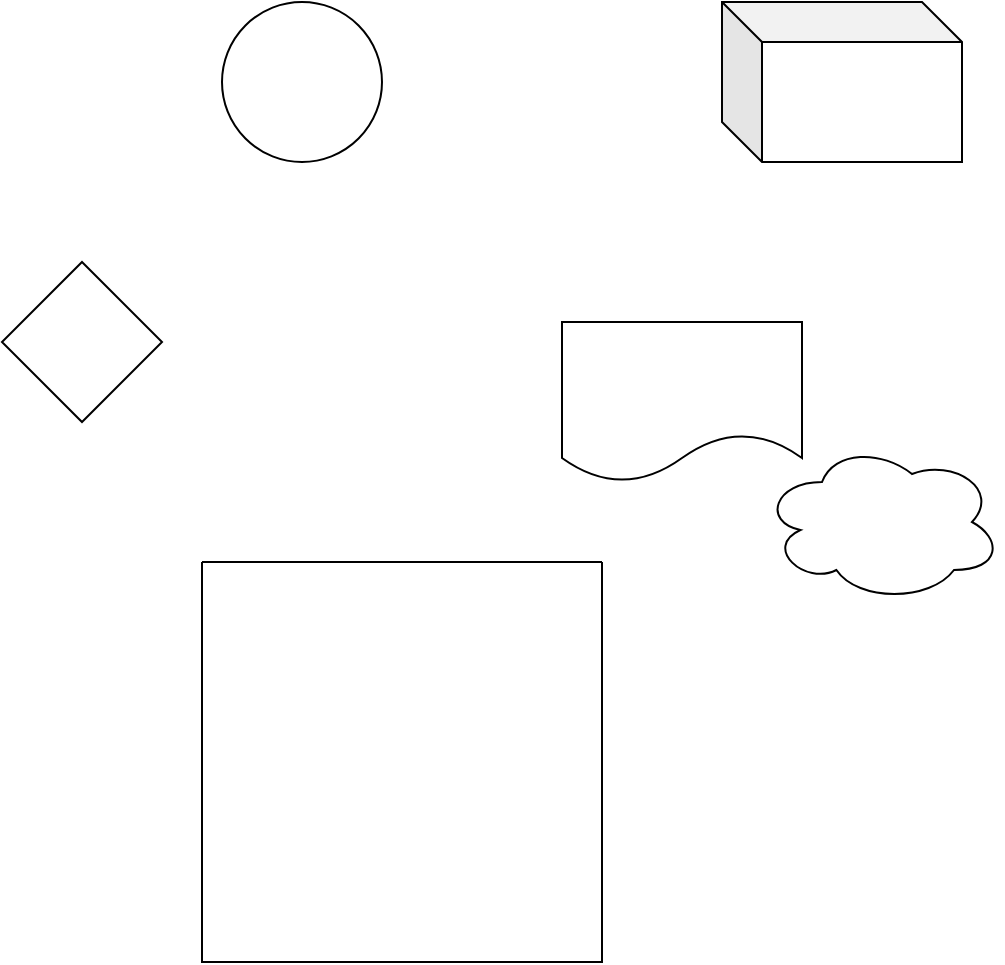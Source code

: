 <mxfile version="22.0.8" type="device">
  <diagram name="Page-1" id="-oLtVABUhvoqR86iWlzu">
    <mxGraphModel dx="1290" dy="579" grid="1" gridSize="10" guides="1" tooltips="1" connect="1" arrows="1" fold="1" page="1" pageScale="1" pageWidth="850" pageHeight="1100" math="0" shadow="0">
      <root>
        <mxCell id="0" />
        <mxCell id="1" parent="0" />
        <mxCell id="R6AM-4i4Dx8At2cg3X5U-1" value="" style="rhombus;whiteSpace=wrap;html=1;" vertex="1" parent="1">
          <mxGeometry x="190" y="250" width="80" height="80" as="geometry" />
        </mxCell>
        <mxCell id="R6AM-4i4Dx8At2cg3X5U-2" value="" style="ellipse;whiteSpace=wrap;html=1;aspect=fixed;" vertex="1" parent="1">
          <mxGeometry x="300" y="120" width="80" height="80" as="geometry" />
        </mxCell>
        <mxCell id="R6AM-4i4Dx8At2cg3X5U-3" value="" style="ellipse;shape=cloud;whiteSpace=wrap;html=1;" vertex="1" parent="1">
          <mxGeometry x="570" y="340" width="120" height="80" as="geometry" />
        </mxCell>
        <mxCell id="R6AM-4i4Dx8At2cg3X5U-4" value="" style="shape=document;whiteSpace=wrap;html=1;boundedLbl=1;" vertex="1" parent="1">
          <mxGeometry x="470" y="280" width="120" height="80" as="geometry" />
        </mxCell>
        <mxCell id="R6AM-4i4Dx8At2cg3X5U-5" value="" style="swimlane;startSize=0;" vertex="1" parent="1">
          <mxGeometry x="290" y="400" width="200" height="200" as="geometry" />
        </mxCell>
        <mxCell id="R6AM-4i4Dx8At2cg3X5U-6" value="" style="shape=cube;whiteSpace=wrap;html=1;boundedLbl=1;backgroundOutline=1;darkOpacity=0.05;darkOpacity2=0.1;" vertex="1" parent="1">
          <mxGeometry x="550" y="120" width="120" height="80" as="geometry" />
        </mxCell>
      </root>
    </mxGraphModel>
  </diagram>
</mxfile>
